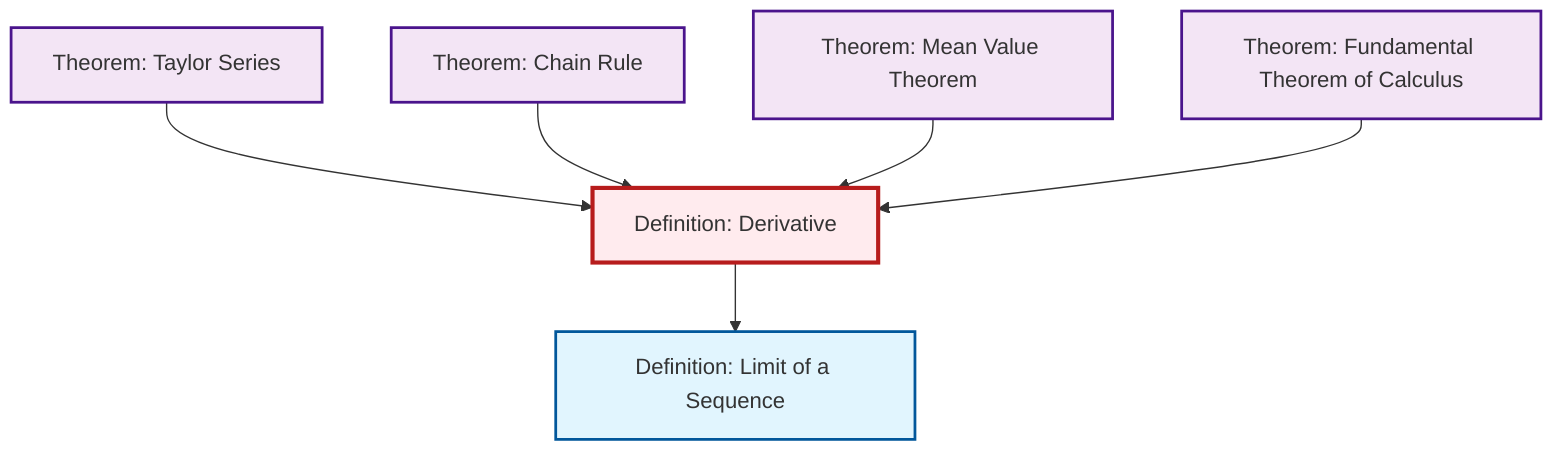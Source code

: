 graph TD
    classDef definition fill:#e1f5fe,stroke:#01579b,stroke-width:2px
    classDef theorem fill:#f3e5f5,stroke:#4a148c,stroke-width:2px
    classDef axiom fill:#fff3e0,stroke:#e65100,stroke-width:2px
    classDef example fill:#e8f5e9,stroke:#1b5e20,stroke-width:2px
    classDef current fill:#ffebee,stroke:#b71c1c,stroke-width:3px
    thm-mean-value["Theorem: Mean Value Theorem"]:::theorem
    thm-taylor-series["Theorem: Taylor Series"]:::theorem
    thm-fundamental-calculus["Theorem: Fundamental Theorem of Calculus"]:::theorem
    thm-chain-rule["Theorem: Chain Rule"]:::theorem
    def-derivative["Definition: Derivative"]:::definition
    def-limit["Definition: Limit of a Sequence"]:::definition
    thm-taylor-series --> def-derivative
    thm-chain-rule --> def-derivative
    thm-mean-value --> def-derivative
    def-derivative --> def-limit
    thm-fundamental-calculus --> def-derivative
    class def-derivative current